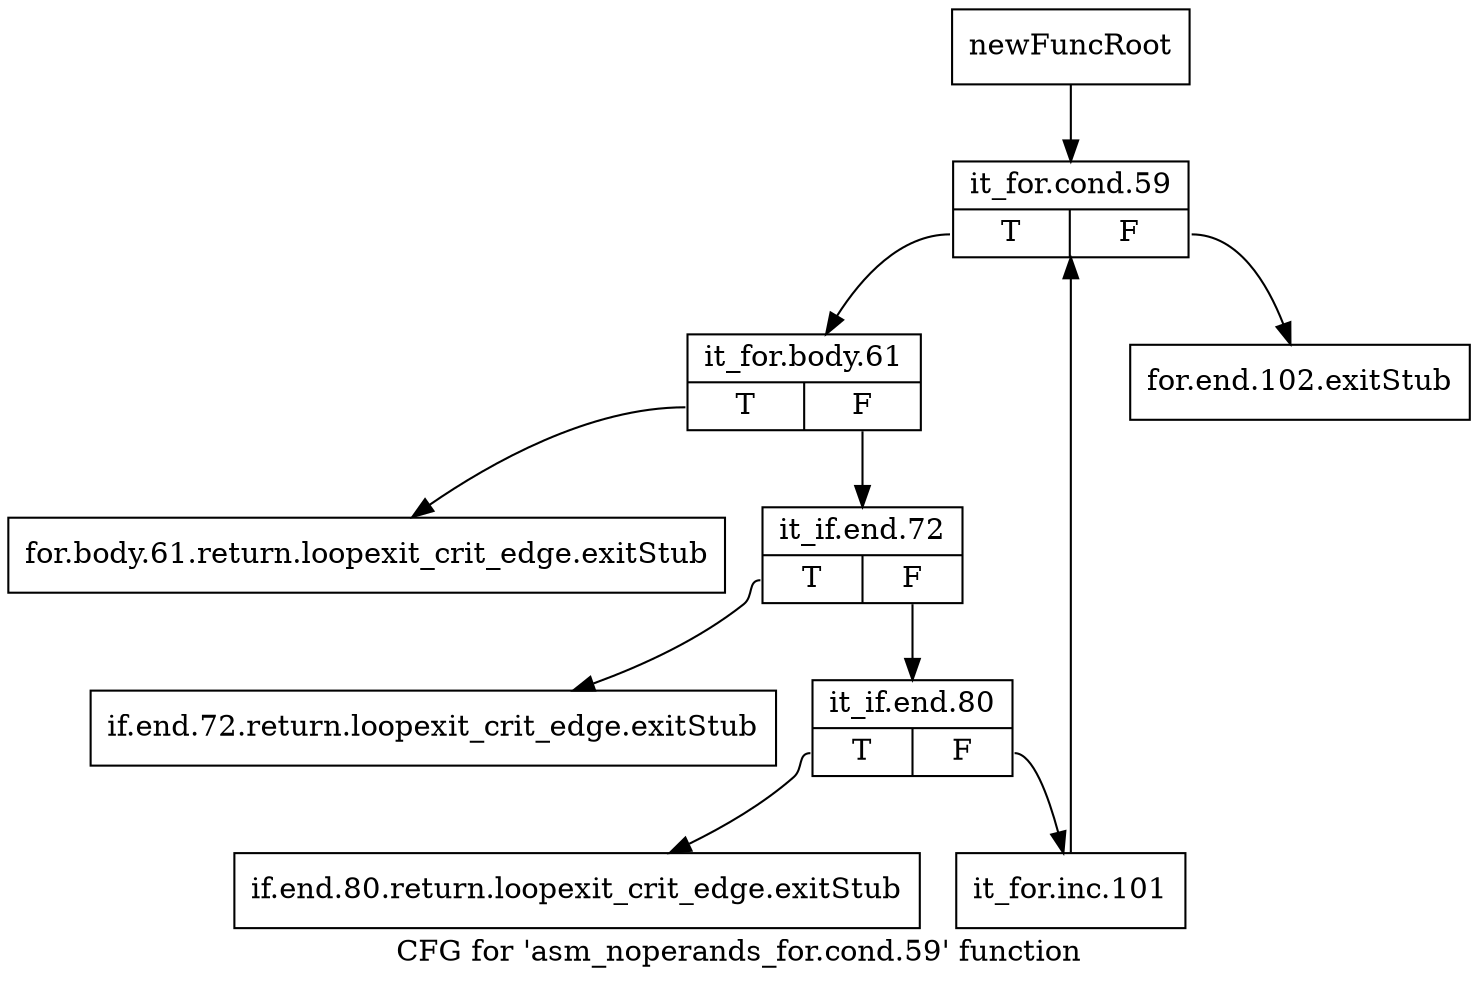 digraph "CFG for 'asm_noperands_for.cond.59' function" {
	label="CFG for 'asm_noperands_for.cond.59' function";

	Node0xb82e490 [shape=record,label="{newFuncRoot}"];
	Node0xb82e490 -> Node0xb82e620;
	Node0xb82e4e0 [shape=record,label="{for.end.102.exitStub}"];
	Node0xb82e530 [shape=record,label="{for.body.61.return.loopexit_crit_edge.exitStub}"];
	Node0xb82e580 [shape=record,label="{if.end.72.return.loopexit_crit_edge.exitStub}"];
	Node0xb82e5d0 [shape=record,label="{if.end.80.return.loopexit_crit_edge.exitStub}"];
	Node0xb82e620 [shape=record,label="{it_for.cond.59|{<s0>T|<s1>F}}"];
	Node0xb82e620:s0 -> Node0xb82e670;
	Node0xb82e620:s1 -> Node0xb82e4e0;
	Node0xb82e670 [shape=record,label="{it_for.body.61|{<s0>T|<s1>F}}"];
	Node0xb82e670:s0 -> Node0xb82e530;
	Node0xb82e670:s1 -> Node0xb82e6c0;
	Node0xb82e6c0 [shape=record,label="{it_if.end.72|{<s0>T|<s1>F}}"];
	Node0xb82e6c0:s0 -> Node0xb82e580;
	Node0xb82e6c0:s1 -> Node0xb82e710;
	Node0xb82e710 [shape=record,label="{it_if.end.80|{<s0>T|<s1>F}}"];
	Node0xb82e710:s0 -> Node0xb82e5d0;
	Node0xb82e710:s1 -> Node0xb82e760;
	Node0xb82e760 [shape=record,label="{it_for.inc.101}"];
	Node0xb82e760 -> Node0xb82e620;
}
